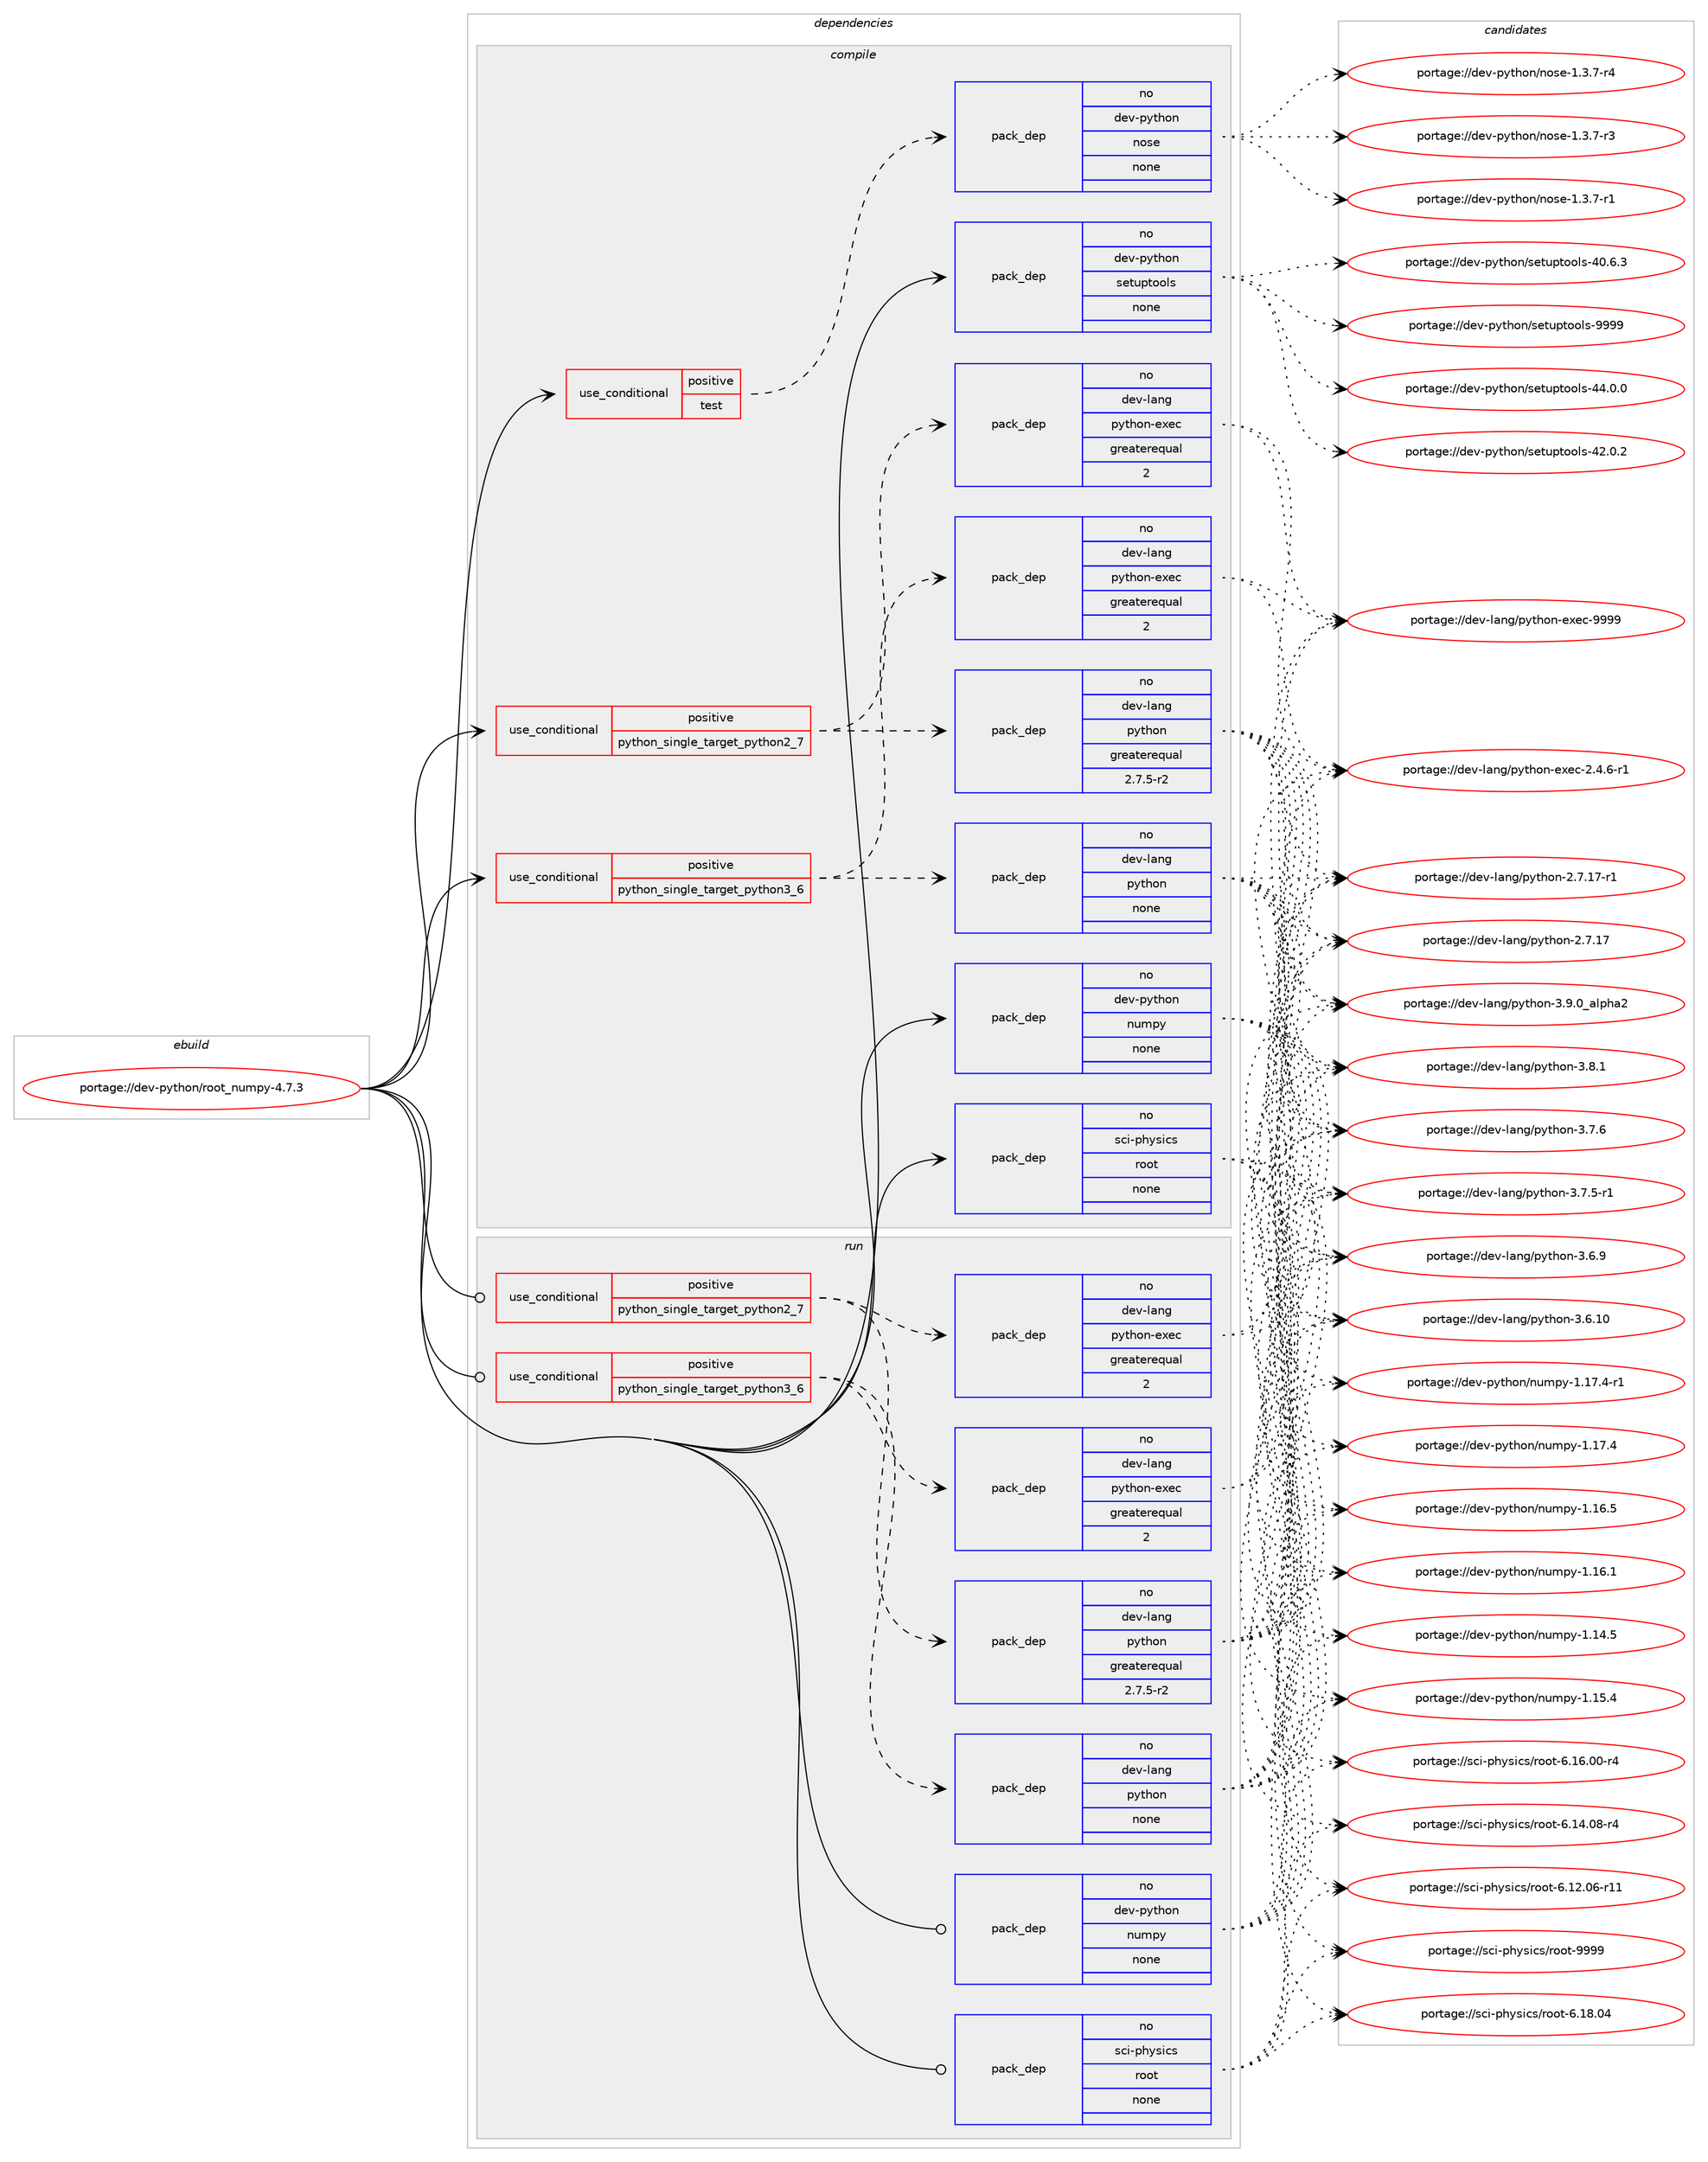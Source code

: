 digraph prolog {

# *************
# Graph options
# *************

newrank=true;
concentrate=true;
compound=true;
graph [rankdir=LR,fontname=Helvetica,fontsize=10,ranksep=1.5];#, ranksep=2.5, nodesep=0.2];
edge  [arrowhead=vee];
node  [fontname=Helvetica,fontsize=10];

# **********
# The ebuild
# **********

subgraph cluster_leftcol {
color=gray;
rank=same;
label=<<i>ebuild</i>>;
id [label="portage://dev-python/root_numpy-4.7.3", color=red, width=4, href="../dev-python/root_numpy-4.7.3.svg"];
}

# ****************
# The dependencies
# ****************

subgraph cluster_midcol {
color=gray;
label=<<i>dependencies</i>>;
subgraph cluster_compile {
fillcolor="#eeeeee";
style=filled;
label=<<i>compile</i>>;
subgraph cond106522 {
dependency427534 [label=<<TABLE BORDER="0" CELLBORDER="1" CELLSPACING="0" CELLPADDING="4"><TR><TD ROWSPAN="3" CELLPADDING="10">use_conditional</TD></TR><TR><TD>positive</TD></TR><TR><TD>python_single_target_python2_7</TD></TR></TABLE>>, shape=none, color=red];
subgraph pack316114 {
dependency427535 [label=<<TABLE BORDER="0" CELLBORDER="1" CELLSPACING="0" CELLPADDING="4" WIDTH="220"><TR><TD ROWSPAN="6" CELLPADDING="30">pack_dep</TD></TR><TR><TD WIDTH="110">no</TD></TR><TR><TD>dev-lang</TD></TR><TR><TD>python</TD></TR><TR><TD>greaterequal</TD></TR><TR><TD>2.7.5-r2</TD></TR></TABLE>>, shape=none, color=blue];
}
dependency427534:e -> dependency427535:w [weight=20,style="dashed",arrowhead="vee"];
subgraph pack316115 {
dependency427536 [label=<<TABLE BORDER="0" CELLBORDER="1" CELLSPACING="0" CELLPADDING="4" WIDTH="220"><TR><TD ROWSPAN="6" CELLPADDING="30">pack_dep</TD></TR><TR><TD WIDTH="110">no</TD></TR><TR><TD>dev-lang</TD></TR><TR><TD>python-exec</TD></TR><TR><TD>greaterequal</TD></TR><TR><TD>2</TD></TR></TABLE>>, shape=none, color=blue];
}
dependency427534:e -> dependency427536:w [weight=20,style="dashed",arrowhead="vee"];
}
id:e -> dependency427534:w [weight=20,style="solid",arrowhead="vee"];
subgraph cond106523 {
dependency427537 [label=<<TABLE BORDER="0" CELLBORDER="1" CELLSPACING="0" CELLPADDING="4"><TR><TD ROWSPAN="3" CELLPADDING="10">use_conditional</TD></TR><TR><TD>positive</TD></TR><TR><TD>python_single_target_python3_6</TD></TR></TABLE>>, shape=none, color=red];
subgraph pack316116 {
dependency427538 [label=<<TABLE BORDER="0" CELLBORDER="1" CELLSPACING="0" CELLPADDING="4" WIDTH="220"><TR><TD ROWSPAN="6" CELLPADDING="30">pack_dep</TD></TR><TR><TD WIDTH="110">no</TD></TR><TR><TD>dev-lang</TD></TR><TR><TD>python</TD></TR><TR><TD>none</TD></TR><TR><TD></TD></TR></TABLE>>, shape=none, color=blue];
}
dependency427537:e -> dependency427538:w [weight=20,style="dashed",arrowhead="vee"];
subgraph pack316117 {
dependency427539 [label=<<TABLE BORDER="0" CELLBORDER="1" CELLSPACING="0" CELLPADDING="4" WIDTH="220"><TR><TD ROWSPAN="6" CELLPADDING="30">pack_dep</TD></TR><TR><TD WIDTH="110">no</TD></TR><TR><TD>dev-lang</TD></TR><TR><TD>python-exec</TD></TR><TR><TD>greaterequal</TD></TR><TR><TD>2</TD></TR></TABLE>>, shape=none, color=blue];
}
dependency427537:e -> dependency427539:w [weight=20,style="dashed",arrowhead="vee"];
}
id:e -> dependency427537:w [weight=20,style="solid",arrowhead="vee"];
subgraph cond106524 {
dependency427540 [label=<<TABLE BORDER="0" CELLBORDER="1" CELLSPACING="0" CELLPADDING="4"><TR><TD ROWSPAN="3" CELLPADDING="10">use_conditional</TD></TR><TR><TD>positive</TD></TR><TR><TD>test</TD></TR></TABLE>>, shape=none, color=red];
subgraph pack316118 {
dependency427541 [label=<<TABLE BORDER="0" CELLBORDER="1" CELLSPACING="0" CELLPADDING="4" WIDTH="220"><TR><TD ROWSPAN="6" CELLPADDING="30">pack_dep</TD></TR><TR><TD WIDTH="110">no</TD></TR><TR><TD>dev-python</TD></TR><TR><TD>nose</TD></TR><TR><TD>none</TD></TR><TR><TD></TD></TR></TABLE>>, shape=none, color=blue];
}
dependency427540:e -> dependency427541:w [weight=20,style="dashed",arrowhead="vee"];
}
id:e -> dependency427540:w [weight=20,style="solid",arrowhead="vee"];
subgraph pack316119 {
dependency427542 [label=<<TABLE BORDER="0" CELLBORDER="1" CELLSPACING="0" CELLPADDING="4" WIDTH="220"><TR><TD ROWSPAN="6" CELLPADDING="30">pack_dep</TD></TR><TR><TD WIDTH="110">no</TD></TR><TR><TD>dev-python</TD></TR><TR><TD>numpy</TD></TR><TR><TD>none</TD></TR><TR><TD></TD></TR></TABLE>>, shape=none, color=blue];
}
id:e -> dependency427542:w [weight=20,style="solid",arrowhead="vee"];
subgraph pack316120 {
dependency427543 [label=<<TABLE BORDER="0" CELLBORDER="1" CELLSPACING="0" CELLPADDING="4" WIDTH="220"><TR><TD ROWSPAN="6" CELLPADDING="30">pack_dep</TD></TR><TR><TD WIDTH="110">no</TD></TR><TR><TD>dev-python</TD></TR><TR><TD>setuptools</TD></TR><TR><TD>none</TD></TR><TR><TD></TD></TR></TABLE>>, shape=none, color=blue];
}
id:e -> dependency427543:w [weight=20,style="solid",arrowhead="vee"];
subgraph pack316121 {
dependency427544 [label=<<TABLE BORDER="0" CELLBORDER="1" CELLSPACING="0" CELLPADDING="4" WIDTH="220"><TR><TD ROWSPAN="6" CELLPADDING="30">pack_dep</TD></TR><TR><TD WIDTH="110">no</TD></TR><TR><TD>sci-physics</TD></TR><TR><TD>root</TD></TR><TR><TD>none</TD></TR><TR><TD></TD></TR></TABLE>>, shape=none, color=blue];
}
id:e -> dependency427544:w [weight=20,style="solid",arrowhead="vee"];
}
subgraph cluster_compileandrun {
fillcolor="#eeeeee";
style=filled;
label=<<i>compile and run</i>>;
}
subgraph cluster_run {
fillcolor="#eeeeee";
style=filled;
label=<<i>run</i>>;
subgraph cond106525 {
dependency427545 [label=<<TABLE BORDER="0" CELLBORDER="1" CELLSPACING="0" CELLPADDING="4"><TR><TD ROWSPAN="3" CELLPADDING="10">use_conditional</TD></TR><TR><TD>positive</TD></TR><TR><TD>python_single_target_python2_7</TD></TR></TABLE>>, shape=none, color=red];
subgraph pack316122 {
dependency427546 [label=<<TABLE BORDER="0" CELLBORDER="1" CELLSPACING="0" CELLPADDING="4" WIDTH="220"><TR><TD ROWSPAN="6" CELLPADDING="30">pack_dep</TD></TR><TR><TD WIDTH="110">no</TD></TR><TR><TD>dev-lang</TD></TR><TR><TD>python</TD></TR><TR><TD>greaterequal</TD></TR><TR><TD>2.7.5-r2</TD></TR></TABLE>>, shape=none, color=blue];
}
dependency427545:e -> dependency427546:w [weight=20,style="dashed",arrowhead="vee"];
subgraph pack316123 {
dependency427547 [label=<<TABLE BORDER="0" CELLBORDER="1" CELLSPACING="0" CELLPADDING="4" WIDTH="220"><TR><TD ROWSPAN="6" CELLPADDING="30">pack_dep</TD></TR><TR><TD WIDTH="110">no</TD></TR><TR><TD>dev-lang</TD></TR><TR><TD>python-exec</TD></TR><TR><TD>greaterequal</TD></TR><TR><TD>2</TD></TR></TABLE>>, shape=none, color=blue];
}
dependency427545:e -> dependency427547:w [weight=20,style="dashed",arrowhead="vee"];
}
id:e -> dependency427545:w [weight=20,style="solid",arrowhead="odot"];
subgraph cond106526 {
dependency427548 [label=<<TABLE BORDER="0" CELLBORDER="1" CELLSPACING="0" CELLPADDING="4"><TR><TD ROWSPAN="3" CELLPADDING="10">use_conditional</TD></TR><TR><TD>positive</TD></TR><TR><TD>python_single_target_python3_6</TD></TR></TABLE>>, shape=none, color=red];
subgraph pack316124 {
dependency427549 [label=<<TABLE BORDER="0" CELLBORDER="1" CELLSPACING="0" CELLPADDING="4" WIDTH="220"><TR><TD ROWSPAN="6" CELLPADDING="30">pack_dep</TD></TR><TR><TD WIDTH="110">no</TD></TR><TR><TD>dev-lang</TD></TR><TR><TD>python</TD></TR><TR><TD>none</TD></TR><TR><TD></TD></TR></TABLE>>, shape=none, color=blue];
}
dependency427548:e -> dependency427549:w [weight=20,style="dashed",arrowhead="vee"];
subgraph pack316125 {
dependency427550 [label=<<TABLE BORDER="0" CELLBORDER="1" CELLSPACING="0" CELLPADDING="4" WIDTH="220"><TR><TD ROWSPAN="6" CELLPADDING="30">pack_dep</TD></TR><TR><TD WIDTH="110">no</TD></TR><TR><TD>dev-lang</TD></TR><TR><TD>python-exec</TD></TR><TR><TD>greaterequal</TD></TR><TR><TD>2</TD></TR></TABLE>>, shape=none, color=blue];
}
dependency427548:e -> dependency427550:w [weight=20,style="dashed",arrowhead="vee"];
}
id:e -> dependency427548:w [weight=20,style="solid",arrowhead="odot"];
subgraph pack316126 {
dependency427551 [label=<<TABLE BORDER="0" CELLBORDER="1" CELLSPACING="0" CELLPADDING="4" WIDTH="220"><TR><TD ROWSPAN="6" CELLPADDING="30">pack_dep</TD></TR><TR><TD WIDTH="110">no</TD></TR><TR><TD>dev-python</TD></TR><TR><TD>numpy</TD></TR><TR><TD>none</TD></TR><TR><TD></TD></TR></TABLE>>, shape=none, color=blue];
}
id:e -> dependency427551:w [weight=20,style="solid",arrowhead="odot"];
subgraph pack316127 {
dependency427552 [label=<<TABLE BORDER="0" CELLBORDER="1" CELLSPACING="0" CELLPADDING="4" WIDTH="220"><TR><TD ROWSPAN="6" CELLPADDING="30">pack_dep</TD></TR><TR><TD WIDTH="110">no</TD></TR><TR><TD>sci-physics</TD></TR><TR><TD>root</TD></TR><TR><TD>none</TD></TR><TR><TD></TD></TR></TABLE>>, shape=none, color=blue];
}
id:e -> dependency427552:w [weight=20,style="solid",arrowhead="odot"];
}
}

# **************
# The candidates
# **************

subgraph cluster_choices {
rank=same;
color=gray;
label=<<i>candidates</i>>;

subgraph choice316114 {
color=black;
nodesep=1;
choice10010111845108971101034711212111610411111045514657464895971081121049750 [label="portage://dev-lang/python-3.9.0_alpha2", color=red, width=4,href="../dev-lang/python-3.9.0_alpha2.svg"];
choice100101118451089711010347112121116104111110455146564649 [label="portage://dev-lang/python-3.8.1", color=red, width=4,href="../dev-lang/python-3.8.1.svg"];
choice100101118451089711010347112121116104111110455146554654 [label="portage://dev-lang/python-3.7.6", color=red, width=4,href="../dev-lang/python-3.7.6.svg"];
choice1001011184510897110103471121211161041111104551465546534511449 [label="portage://dev-lang/python-3.7.5-r1", color=red, width=4,href="../dev-lang/python-3.7.5-r1.svg"];
choice100101118451089711010347112121116104111110455146544657 [label="portage://dev-lang/python-3.6.9", color=red, width=4,href="../dev-lang/python-3.6.9.svg"];
choice10010111845108971101034711212111610411111045514654464948 [label="portage://dev-lang/python-3.6.10", color=red, width=4,href="../dev-lang/python-3.6.10.svg"];
choice100101118451089711010347112121116104111110455046554649554511449 [label="portage://dev-lang/python-2.7.17-r1", color=red, width=4,href="../dev-lang/python-2.7.17-r1.svg"];
choice10010111845108971101034711212111610411111045504655464955 [label="portage://dev-lang/python-2.7.17", color=red, width=4,href="../dev-lang/python-2.7.17.svg"];
dependency427535:e -> choice10010111845108971101034711212111610411111045514657464895971081121049750:w [style=dotted,weight="100"];
dependency427535:e -> choice100101118451089711010347112121116104111110455146564649:w [style=dotted,weight="100"];
dependency427535:e -> choice100101118451089711010347112121116104111110455146554654:w [style=dotted,weight="100"];
dependency427535:e -> choice1001011184510897110103471121211161041111104551465546534511449:w [style=dotted,weight="100"];
dependency427535:e -> choice100101118451089711010347112121116104111110455146544657:w [style=dotted,weight="100"];
dependency427535:e -> choice10010111845108971101034711212111610411111045514654464948:w [style=dotted,weight="100"];
dependency427535:e -> choice100101118451089711010347112121116104111110455046554649554511449:w [style=dotted,weight="100"];
dependency427535:e -> choice10010111845108971101034711212111610411111045504655464955:w [style=dotted,weight="100"];
}
subgraph choice316115 {
color=black;
nodesep=1;
choice10010111845108971101034711212111610411111045101120101994557575757 [label="portage://dev-lang/python-exec-9999", color=red, width=4,href="../dev-lang/python-exec-9999.svg"];
choice10010111845108971101034711212111610411111045101120101994550465246544511449 [label="portage://dev-lang/python-exec-2.4.6-r1", color=red, width=4,href="../dev-lang/python-exec-2.4.6-r1.svg"];
dependency427536:e -> choice10010111845108971101034711212111610411111045101120101994557575757:w [style=dotted,weight="100"];
dependency427536:e -> choice10010111845108971101034711212111610411111045101120101994550465246544511449:w [style=dotted,weight="100"];
}
subgraph choice316116 {
color=black;
nodesep=1;
choice10010111845108971101034711212111610411111045514657464895971081121049750 [label="portage://dev-lang/python-3.9.0_alpha2", color=red, width=4,href="../dev-lang/python-3.9.0_alpha2.svg"];
choice100101118451089711010347112121116104111110455146564649 [label="portage://dev-lang/python-3.8.1", color=red, width=4,href="../dev-lang/python-3.8.1.svg"];
choice100101118451089711010347112121116104111110455146554654 [label="portage://dev-lang/python-3.7.6", color=red, width=4,href="../dev-lang/python-3.7.6.svg"];
choice1001011184510897110103471121211161041111104551465546534511449 [label="portage://dev-lang/python-3.7.5-r1", color=red, width=4,href="../dev-lang/python-3.7.5-r1.svg"];
choice100101118451089711010347112121116104111110455146544657 [label="portage://dev-lang/python-3.6.9", color=red, width=4,href="../dev-lang/python-3.6.9.svg"];
choice10010111845108971101034711212111610411111045514654464948 [label="portage://dev-lang/python-3.6.10", color=red, width=4,href="../dev-lang/python-3.6.10.svg"];
choice100101118451089711010347112121116104111110455046554649554511449 [label="portage://dev-lang/python-2.7.17-r1", color=red, width=4,href="../dev-lang/python-2.7.17-r1.svg"];
choice10010111845108971101034711212111610411111045504655464955 [label="portage://dev-lang/python-2.7.17", color=red, width=4,href="../dev-lang/python-2.7.17.svg"];
dependency427538:e -> choice10010111845108971101034711212111610411111045514657464895971081121049750:w [style=dotted,weight="100"];
dependency427538:e -> choice100101118451089711010347112121116104111110455146564649:w [style=dotted,weight="100"];
dependency427538:e -> choice100101118451089711010347112121116104111110455146554654:w [style=dotted,weight="100"];
dependency427538:e -> choice1001011184510897110103471121211161041111104551465546534511449:w [style=dotted,weight="100"];
dependency427538:e -> choice100101118451089711010347112121116104111110455146544657:w [style=dotted,weight="100"];
dependency427538:e -> choice10010111845108971101034711212111610411111045514654464948:w [style=dotted,weight="100"];
dependency427538:e -> choice100101118451089711010347112121116104111110455046554649554511449:w [style=dotted,weight="100"];
dependency427538:e -> choice10010111845108971101034711212111610411111045504655464955:w [style=dotted,weight="100"];
}
subgraph choice316117 {
color=black;
nodesep=1;
choice10010111845108971101034711212111610411111045101120101994557575757 [label="portage://dev-lang/python-exec-9999", color=red, width=4,href="../dev-lang/python-exec-9999.svg"];
choice10010111845108971101034711212111610411111045101120101994550465246544511449 [label="portage://dev-lang/python-exec-2.4.6-r1", color=red, width=4,href="../dev-lang/python-exec-2.4.6-r1.svg"];
dependency427539:e -> choice10010111845108971101034711212111610411111045101120101994557575757:w [style=dotted,weight="100"];
dependency427539:e -> choice10010111845108971101034711212111610411111045101120101994550465246544511449:w [style=dotted,weight="100"];
}
subgraph choice316118 {
color=black;
nodesep=1;
choice10010111845112121116104111110471101111151014549465146554511452 [label="portage://dev-python/nose-1.3.7-r4", color=red, width=4,href="../dev-python/nose-1.3.7-r4.svg"];
choice10010111845112121116104111110471101111151014549465146554511451 [label="portage://dev-python/nose-1.3.7-r3", color=red, width=4,href="../dev-python/nose-1.3.7-r3.svg"];
choice10010111845112121116104111110471101111151014549465146554511449 [label="portage://dev-python/nose-1.3.7-r1", color=red, width=4,href="../dev-python/nose-1.3.7-r1.svg"];
dependency427541:e -> choice10010111845112121116104111110471101111151014549465146554511452:w [style=dotted,weight="100"];
dependency427541:e -> choice10010111845112121116104111110471101111151014549465146554511451:w [style=dotted,weight="100"];
dependency427541:e -> choice10010111845112121116104111110471101111151014549465146554511449:w [style=dotted,weight="100"];
}
subgraph choice316119 {
color=black;
nodesep=1;
choice1001011184511212111610411111047110117109112121454946495546524511449 [label="portage://dev-python/numpy-1.17.4-r1", color=red, width=4,href="../dev-python/numpy-1.17.4-r1.svg"];
choice100101118451121211161041111104711011710911212145494649554652 [label="portage://dev-python/numpy-1.17.4", color=red, width=4,href="../dev-python/numpy-1.17.4.svg"];
choice100101118451121211161041111104711011710911212145494649544653 [label="portage://dev-python/numpy-1.16.5", color=red, width=4,href="../dev-python/numpy-1.16.5.svg"];
choice100101118451121211161041111104711011710911212145494649544649 [label="portage://dev-python/numpy-1.16.1", color=red, width=4,href="../dev-python/numpy-1.16.1.svg"];
choice100101118451121211161041111104711011710911212145494649534652 [label="portage://dev-python/numpy-1.15.4", color=red, width=4,href="../dev-python/numpy-1.15.4.svg"];
choice100101118451121211161041111104711011710911212145494649524653 [label="portage://dev-python/numpy-1.14.5", color=red, width=4,href="../dev-python/numpy-1.14.5.svg"];
dependency427542:e -> choice1001011184511212111610411111047110117109112121454946495546524511449:w [style=dotted,weight="100"];
dependency427542:e -> choice100101118451121211161041111104711011710911212145494649554652:w [style=dotted,weight="100"];
dependency427542:e -> choice100101118451121211161041111104711011710911212145494649544653:w [style=dotted,weight="100"];
dependency427542:e -> choice100101118451121211161041111104711011710911212145494649544649:w [style=dotted,weight="100"];
dependency427542:e -> choice100101118451121211161041111104711011710911212145494649534652:w [style=dotted,weight="100"];
dependency427542:e -> choice100101118451121211161041111104711011710911212145494649524653:w [style=dotted,weight="100"];
}
subgraph choice316120 {
color=black;
nodesep=1;
choice10010111845112121116104111110471151011161171121161111111081154557575757 [label="portage://dev-python/setuptools-9999", color=red, width=4,href="../dev-python/setuptools-9999.svg"];
choice100101118451121211161041111104711510111611711211611111110811545525246484648 [label="portage://dev-python/setuptools-44.0.0", color=red, width=4,href="../dev-python/setuptools-44.0.0.svg"];
choice100101118451121211161041111104711510111611711211611111110811545525046484650 [label="portage://dev-python/setuptools-42.0.2", color=red, width=4,href="../dev-python/setuptools-42.0.2.svg"];
choice100101118451121211161041111104711510111611711211611111110811545524846544651 [label="portage://dev-python/setuptools-40.6.3", color=red, width=4,href="../dev-python/setuptools-40.6.3.svg"];
dependency427543:e -> choice10010111845112121116104111110471151011161171121161111111081154557575757:w [style=dotted,weight="100"];
dependency427543:e -> choice100101118451121211161041111104711510111611711211611111110811545525246484648:w [style=dotted,weight="100"];
dependency427543:e -> choice100101118451121211161041111104711510111611711211611111110811545525046484650:w [style=dotted,weight="100"];
dependency427543:e -> choice100101118451121211161041111104711510111611711211611111110811545524846544651:w [style=dotted,weight="100"];
}
subgraph choice316121 {
color=black;
nodesep=1;
choice115991054511210412111510599115471141111111164557575757 [label="portage://sci-physics/root-9999", color=red, width=4,href="../sci-physics/root-9999.svg"];
choice115991054511210412111510599115471141111111164554464956464852 [label="portage://sci-physics/root-6.18.04", color=red, width=4,href="../sci-physics/root-6.18.04.svg"];
choice1159910545112104121115105991154711411111111645544649544648484511452 [label="portage://sci-physics/root-6.16.00-r4", color=red, width=4,href="../sci-physics/root-6.16.00-r4.svg"];
choice1159910545112104121115105991154711411111111645544649524648564511452 [label="portage://sci-physics/root-6.14.08-r4", color=red, width=4,href="../sci-physics/root-6.14.08-r4.svg"];
choice115991054511210412111510599115471141111111164554464950464854451144949 [label="portage://sci-physics/root-6.12.06-r11", color=red, width=4,href="../sci-physics/root-6.12.06-r11.svg"];
dependency427544:e -> choice115991054511210412111510599115471141111111164557575757:w [style=dotted,weight="100"];
dependency427544:e -> choice115991054511210412111510599115471141111111164554464956464852:w [style=dotted,weight="100"];
dependency427544:e -> choice1159910545112104121115105991154711411111111645544649544648484511452:w [style=dotted,weight="100"];
dependency427544:e -> choice1159910545112104121115105991154711411111111645544649524648564511452:w [style=dotted,weight="100"];
dependency427544:e -> choice115991054511210412111510599115471141111111164554464950464854451144949:w [style=dotted,weight="100"];
}
subgraph choice316122 {
color=black;
nodesep=1;
choice10010111845108971101034711212111610411111045514657464895971081121049750 [label="portage://dev-lang/python-3.9.0_alpha2", color=red, width=4,href="../dev-lang/python-3.9.0_alpha2.svg"];
choice100101118451089711010347112121116104111110455146564649 [label="portage://dev-lang/python-3.8.1", color=red, width=4,href="../dev-lang/python-3.8.1.svg"];
choice100101118451089711010347112121116104111110455146554654 [label="portage://dev-lang/python-3.7.6", color=red, width=4,href="../dev-lang/python-3.7.6.svg"];
choice1001011184510897110103471121211161041111104551465546534511449 [label="portage://dev-lang/python-3.7.5-r1", color=red, width=4,href="../dev-lang/python-3.7.5-r1.svg"];
choice100101118451089711010347112121116104111110455146544657 [label="portage://dev-lang/python-3.6.9", color=red, width=4,href="../dev-lang/python-3.6.9.svg"];
choice10010111845108971101034711212111610411111045514654464948 [label="portage://dev-lang/python-3.6.10", color=red, width=4,href="../dev-lang/python-3.6.10.svg"];
choice100101118451089711010347112121116104111110455046554649554511449 [label="portage://dev-lang/python-2.7.17-r1", color=red, width=4,href="../dev-lang/python-2.7.17-r1.svg"];
choice10010111845108971101034711212111610411111045504655464955 [label="portage://dev-lang/python-2.7.17", color=red, width=4,href="../dev-lang/python-2.7.17.svg"];
dependency427546:e -> choice10010111845108971101034711212111610411111045514657464895971081121049750:w [style=dotted,weight="100"];
dependency427546:e -> choice100101118451089711010347112121116104111110455146564649:w [style=dotted,weight="100"];
dependency427546:e -> choice100101118451089711010347112121116104111110455146554654:w [style=dotted,weight="100"];
dependency427546:e -> choice1001011184510897110103471121211161041111104551465546534511449:w [style=dotted,weight="100"];
dependency427546:e -> choice100101118451089711010347112121116104111110455146544657:w [style=dotted,weight="100"];
dependency427546:e -> choice10010111845108971101034711212111610411111045514654464948:w [style=dotted,weight="100"];
dependency427546:e -> choice100101118451089711010347112121116104111110455046554649554511449:w [style=dotted,weight="100"];
dependency427546:e -> choice10010111845108971101034711212111610411111045504655464955:w [style=dotted,weight="100"];
}
subgraph choice316123 {
color=black;
nodesep=1;
choice10010111845108971101034711212111610411111045101120101994557575757 [label="portage://dev-lang/python-exec-9999", color=red, width=4,href="../dev-lang/python-exec-9999.svg"];
choice10010111845108971101034711212111610411111045101120101994550465246544511449 [label="portage://dev-lang/python-exec-2.4.6-r1", color=red, width=4,href="../dev-lang/python-exec-2.4.6-r1.svg"];
dependency427547:e -> choice10010111845108971101034711212111610411111045101120101994557575757:w [style=dotted,weight="100"];
dependency427547:e -> choice10010111845108971101034711212111610411111045101120101994550465246544511449:w [style=dotted,weight="100"];
}
subgraph choice316124 {
color=black;
nodesep=1;
choice10010111845108971101034711212111610411111045514657464895971081121049750 [label="portage://dev-lang/python-3.9.0_alpha2", color=red, width=4,href="../dev-lang/python-3.9.0_alpha2.svg"];
choice100101118451089711010347112121116104111110455146564649 [label="portage://dev-lang/python-3.8.1", color=red, width=4,href="../dev-lang/python-3.8.1.svg"];
choice100101118451089711010347112121116104111110455146554654 [label="portage://dev-lang/python-3.7.6", color=red, width=4,href="../dev-lang/python-3.7.6.svg"];
choice1001011184510897110103471121211161041111104551465546534511449 [label="portage://dev-lang/python-3.7.5-r1", color=red, width=4,href="../dev-lang/python-3.7.5-r1.svg"];
choice100101118451089711010347112121116104111110455146544657 [label="portage://dev-lang/python-3.6.9", color=red, width=4,href="../dev-lang/python-3.6.9.svg"];
choice10010111845108971101034711212111610411111045514654464948 [label="portage://dev-lang/python-3.6.10", color=red, width=4,href="../dev-lang/python-3.6.10.svg"];
choice100101118451089711010347112121116104111110455046554649554511449 [label="portage://dev-lang/python-2.7.17-r1", color=red, width=4,href="../dev-lang/python-2.7.17-r1.svg"];
choice10010111845108971101034711212111610411111045504655464955 [label="portage://dev-lang/python-2.7.17", color=red, width=4,href="../dev-lang/python-2.7.17.svg"];
dependency427549:e -> choice10010111845108971101034711212111610411111045514657464895971081121049750:w [style=dotted,weight="100"];
dependency427549:e -> choice100101118451089711010347112121116104111110455146564649:w [style=dotted,weight="100"];
dependency427549:e -> choice100101118451089711010347112121116104111110455146554654:w [style=dotted,weight="100"];
dependency427549:e -> choice1001011184510897110103471121211161041111104551465546534511449:w [style=dotted,weight="100"];
dependency427549:e -> choice100101118451089711010347112121116104111110455146544657:w [style=dotted,weight="100"];
dependency427549:e -> choice10010111845108971101034711212111610411111045514654464948:w [style=dotted,weight="100"];
dependency427549:e -> choice100101118451089711010347112121116104111110455046554649554511449:w [style=dotted,weight="100"];
dependency427549:e -> choice10010111845108971101034711212111610411111045504655464955:w [style=dotted,weight="100"];
}
subgraph choice316125 {
color=black;
nodesep=1;
choice10010111845108971101034711212111610411111045101120101994557575757 [label="portage://dev-lang/python-exec-9999", color=red, width=4,href="../dev-lang/python-exec-9999.svg"];
choice10010111845108971101034711212111610411111045101120101994550465246544511449 [label="portage://dev-lang/python-exec-2.4.6-r1", color=red, width=4,href="../dev-lang/python-exec-2.4.6-r1.svg"];
dependency427550:e -> choice10010111845108971101034711212111610411111045101120101994557575757:w [style=dotted,weight="100"];
dependency427550:e -> choice10010111845108971101034711212111610411111045101120101994550465246544511449:w [style=dotted,weight="100"];
}
subgraph choice316126 {
color=black;
nodesep=1;
choice1001011184511212111610411111047110117109112121454946495546524511449 [label="portage://dev-python/numpy-1.17.4-r1", color=red, width=4,href="../dev-python/numpy-1.17.4-r1.svg"];
choice100101118451121211161041111104711011710911212145494649554652 [label="portage://dev-python/numpy-1.17.4", color=red, width=4,href="../dev-python/numpy-1.17.4.svg"];
choice100101118451121211161041111104711011710911212145494649544653 [label="portage://dev-python/numpy-1.16.5", color=red, width=4,href="../dev-python/numpy-1.16.5.svg"];
choice100101118451121211161041111104711011710911212145494649544649 [label="portage://dev-python/numpy-1.16.1", color=red, width=4,href="../dev-python/numpy-1.16.1.svg"];
choice100101118451121211161041111104711011710911212145494649534652 [label="portage://dev-python/numpy-1.15.4", color=red, width=4,href="../dev-python/numpy-1.15.4.svg"];
choice100101118451121211161041111104711011710911212145494649524653 [label="portage://dev-python/numpy-1.14.5", color=red, width=4,href="../dev-python/numpy-1.14.5.svg"];
dependency427551:e -> choice1001011184511212111610411111047110117109112121454946495546524511449:w [style=dotted,weight="100"];
dependency427551:e -> choice100101118451121211161041111104711011710911212145494649554652:w [style=dotted,weight="100"];
dependency427551:e -> choice100101118451121211161041111104711011710911212145494649544653:w [style=dotted,weight="100"];
dependency427551:e -> choice100101118451121211161041111104711011710911212145494649544649:w [style=dotted,weight="100"];
dependency427551:e -> choice100101118451121211161041111104711011710911212145494649534652:w [style=dotted,weight="100"];
dependency427551:e -> choice100101118451121211161041111104711011710911212145494649524653:w [style=dotted,weight="100"];
}
subgraph choice316127 {
color=black;
nodesep=1;
choice115991054511210412111510599115471141111111164557575757 [label="portage://sci-physics/root-9999", color=red, width=4,href="../sci-physics/root-9999.svg"];
choice115991054511210412111510599115471141111111164554464956464852 [label="portage://sci-physics/root-6.18.04", color=red, width=4,href="../sci-physics/root-6.18.04.svg"];
choice1159910545112104121115105991154711411111111645544649544648484511452 [label="portage://sci-physics/root-6.16.00-r4", color=red, width=4,href="../sci-physics/root-6.16.00-r4.svg"];
choice1159910545112104121115105991154711411111111645544649524648564511452 [label="portage://sci-physics/root-6.14.08-r4", color=red, width=4,href="../sci-physics/root-6.14.08-r4.svg"];
choice115991054511210412111510599115471141111111164554464950464854451144949 [label="portage://sci-physics/root-6.12.06-r11", color=red, width=4,href="../sci-physics/root-6.12.06-r11.svg"];
dependency427552:e -> choice115991054511210412111510599115471141111111164557575757:w [style=dotted,weight="100"];
dependency427552:e -> choice115991054511210412111510599115471141111111164554464956464852:w [style=dotted,weight="100"];
dependency427552:e -> choice1159910545112104121115105991154711411111111645544649544648484511452:w [style=dotted,weight="100"];
dependency427552:e -> choice1159910545112104121115105991154711411111111645544649524648564511452:w [style=dotted,weight="100"];
dependency427552:e -> choice115991054511210412111510599115471141111111164554464950464854451144949:w [style=dotted,weight="100"];
}
}

}
